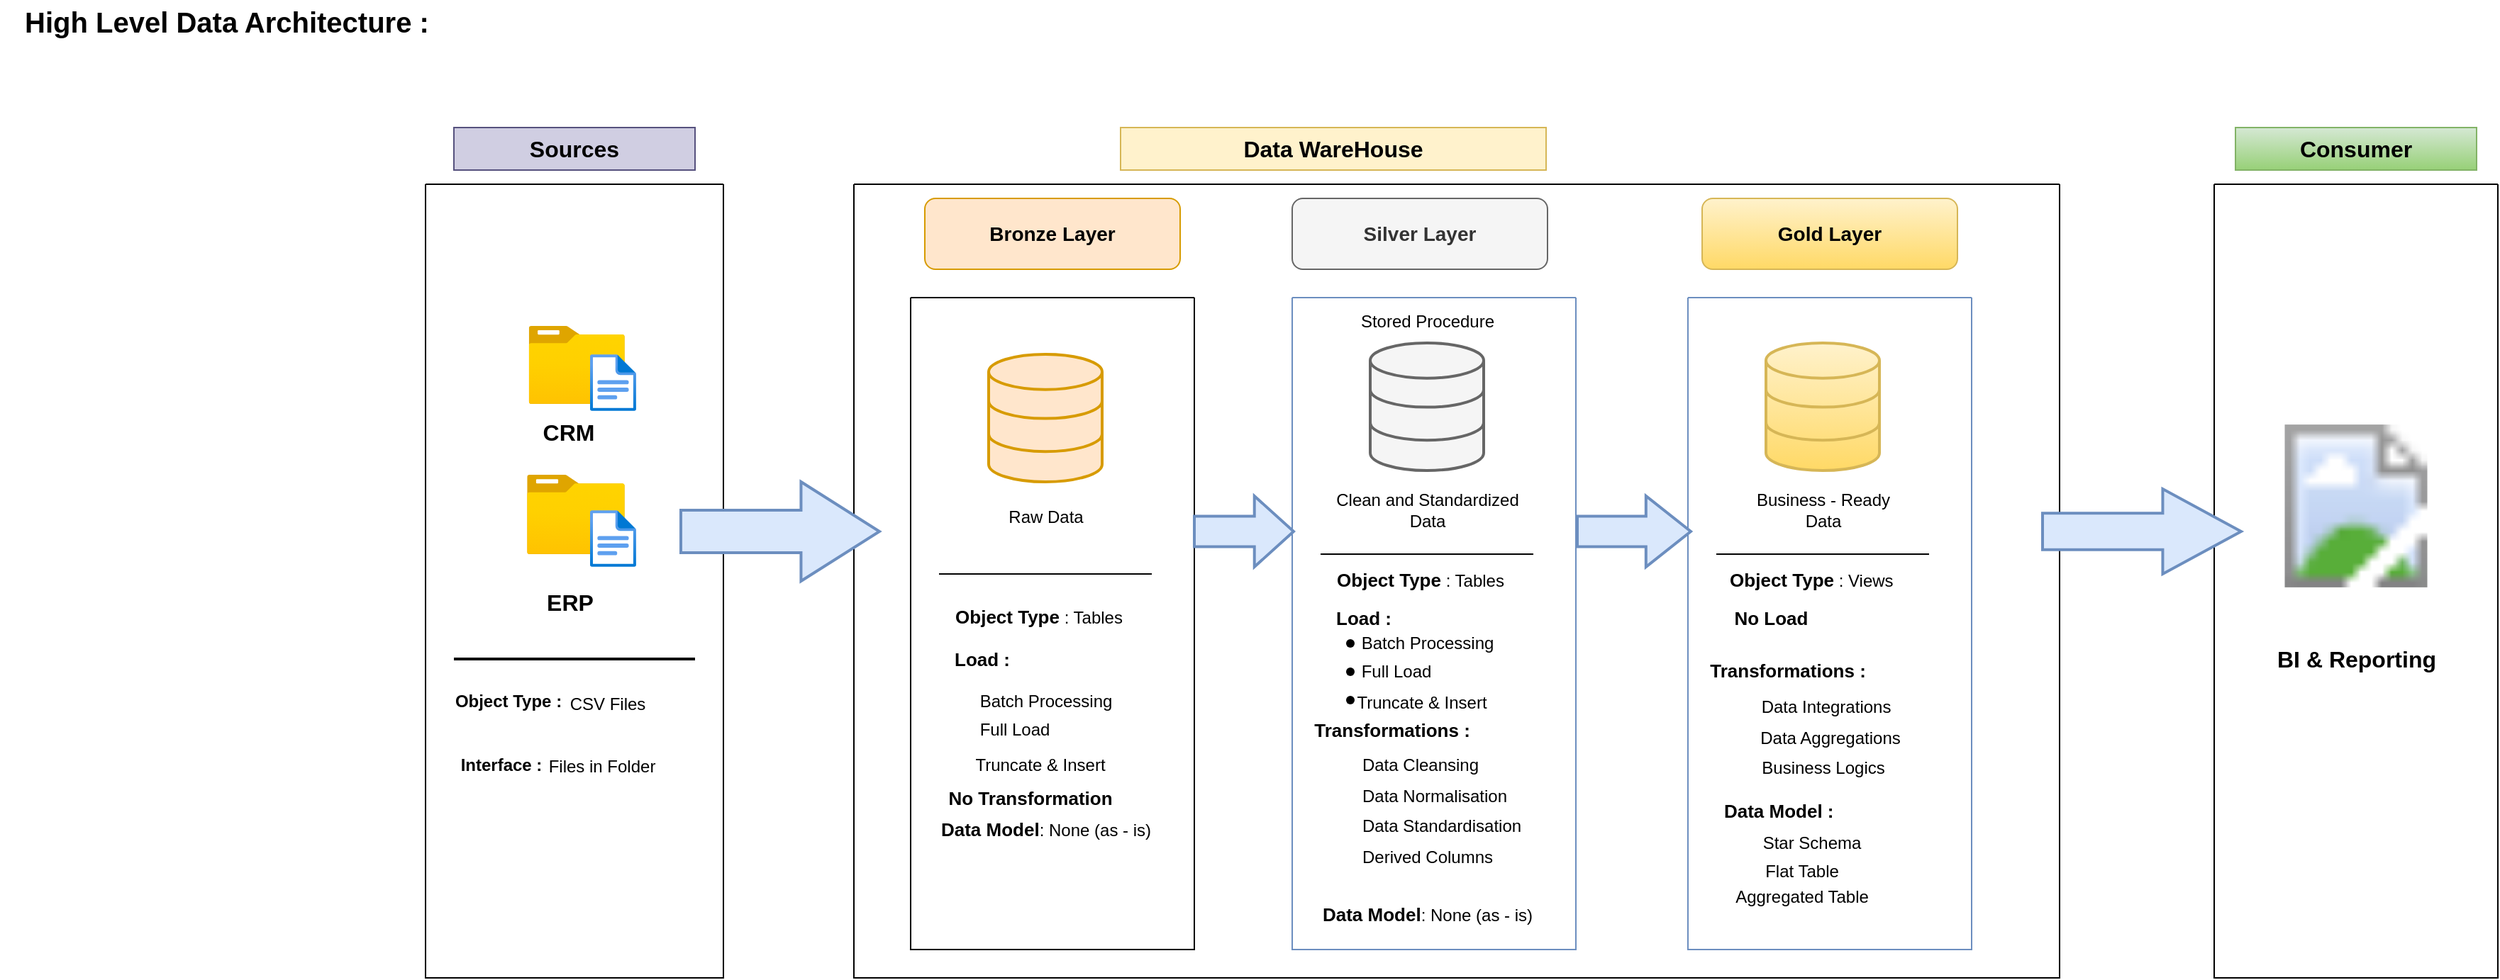 <mxfile version="28.2.0">
  <diagram name="Page-1" id="nBG2JU_Q9Ktdwau8soJL">
    <mxGraphModel grid="1" page="1" gridSize="10" guides="1" tooltips="1" connect="1" arrows="1" fold="1" pageScale="1" pageWidth="827" pageHeight="1169" background="none" math="0" shadow="0">
      <root>
        <mxCell id="0" />
        <mxCell id="1" parent="0" />
        <mxCell id="4nPgkNbgInn95ijhr_Vg-1" value="&lt;font style=&quot;font-size: 20px;&quot;&gt;&lt;b&gt;High Level Data Architecture :&lt;/b&gt;&lt;/font&gt;" style="text;html=1;align=center;verticalAlign=middle;whiteSpace=wrap;rounded=0;" vertex="1" parent="1">
          <mxGeometry x="-640" y="30" width="320" height="30" as="geometry" />
        </mxCell>
        <mxCell id="4nPgkNbgInn95ijhr_Vg-2" value="" style="swimlane;startSize=0;gradientColor=none;swimlaneFillColor=none;" vertex="1" parent="1">
          <mxGeometry x="-340" y="160" width="210" height="560" as="geometry" />
        </mxCell>
        <mxCell id="4nPgkNbgInn95ijhr_Vg-3" value="" style="image;aspect=fixed;html=1;points=[];align=center;fontSize=12;image=img/lib/azure2/general/Folder_Blank.svg;" vertex="1" parent="4nPgkNbgInn95ijhr_Vg-2">
          <mxGeometry x="72.73" y="100" width="67.77" height="55" as="geometry" />
        </mxCell>
        <mxCell id="4nPgkNbgInn95ijhr_Vg-4" value="" style="image;aspect=fixed;html=1;points=[];align=center;fontSize=12;image=img/lib/azure2/general/Folder_Blank.svg;" vertex="1" parent="4nPgkNbgInn95ijhr_Vg-2">
          <mxGeometry x="71.5" y="205" width="69" height="56.0" as="geometry" />
        </mxCell>
        <mxCell id="4nPgkNbgInn95ijhr_Vg-5" value="&lt;b&gt;&lt;font style=&quot;font-size: 16px;&quot;&gt;CRM&lt;/font&gt;&lt;/b&gt;" style="text;html=1;align=center;verticalAlign=middle;whiteSpace=wrap;rounded=0;" vertex="1" parent="4nPgkNbgInn95ijhr_Vg-2">
          <mxGeometry x="70.5" y="160" width="60" height="30" as="geometry" />
        </mxCell>
        <mxCell id="4nPgkNbgInn95ijhr_Vg-10" value="&lt;span style=&quot;font-size: 16px;&quot;&gt;&lt;b&gt;ERP&lt;/b&gt;&lt;/span&gt;" style="text;html=1;align=center;verticalAlign=middle;whiteSpace=wrap;rounded=0;" vertex="1" parent="4nPgkNbgInn95ijhr_Vg-2">
          <mxGeometry x="71.5" y="280" width="60" height="30" as="geometry" />
        </mxCell>
        <mxCell id="4nPgkNbgInn95ijhr_Vg-11" value="" style="line;strokeWidth=2;html=1;" vertex="1" parent="4nPgkNbgInn95ijhr_Vg-2">
          <mxGeometry x="20" y="330" width="170" height="10" as="geometry" />
        </mxCell>
        <mxCell id="4nPgkNbgInn95ijhr_Vg-14" value="&lt;b&gt;Object Type :&lt;/b&gt;" style="text;html=1;align=center;verticalAlign=middle;resizable=0;points=[];autosize=1;strokeColor=none;fillColor=none;" vertex="1" parent="4nPgkNbgInn95ijhr_Vg-2">
          <mxGeometry x="8" y="350" width="100" height="30" as="geometry" />
        </mxCell>
        <mxCell id="4nPgkNbgInn95ijhr_Vg-15" value="" style="image;aspect=fixed;html=1;points=[];align=center;fontSize=12;image=img/lib/azure2/general/File.svg;" vertex="1" parent="4nPgkNbgInn95ijhr_Vg-2">
          <mxGeometry x="116" y="120" width="32.46" height="40" as="geometry" />
        </mxCell>
        <mxCell id="4nPgkNbgInn95ijhr_Vg-24" value="" style="image;aspect=fixed;html=1;points=[];align=center;fontSize=12;image=img/lib/azure2/general/File.svg;" vertex="1" parent="4nPgkNbgInn95ijhr_Vg-2">
          <mxGeometry x="116" y="230" width="32.46" height="40" as="geometry" />
        </mxCell>
        <mxCell id="4nPgkNbgInn95ijhr_Vg-25" value="CSV Files" style="text;html=1;align=center;verticalAlign=middle;resizable=0;points=[];autosize=1;strokeColor=none;fillColor=none;" vertex="1" parent="4nPgkNbgInn95ijhr_Vg-2">
          <mxGeometry x="88" y="352" width="80" height="30" as="geometry" />
        </mxCell>
        <mxCell id="4nPgkNbgInn95ijhr_Vg-26" value="&lt;b&gt;Interface :&lt;/b&gt;" style="text;html=1;align=center;verticalAlign=middle;resizable=0;points=[];autosize=1;strokeColor=none;fillColor=none;" vertex="1" parent="4nPgkNbgInn95ijhr_Vg-2">
          <mxGeometry x="13" y="395" width="80" height="30" as="geometry" />
        </mxCell>
        <mxCell id="4nPgkNbgInn95ijhr_Vg-27" value="Files in Folder" style="text;html=1;align=center;verticalAlign=middle;resizable=0;points=[];autosize=1;strokeColor=none;fillColor=none;" vertex="1" parent="4nPgkNbgInn95ijhr_Vg-2">
          <mxGeometry x="74" y="396" width="100" height="30" as="geometry" />
        </mxCell>
        <mxCell id="4nPgkNbgInn95ijhr_Vg-31" value="" style="swimlane;startSize=0;" vertex="1" parent="1">
          <mxGeometry x="-38" y="160" width="850" height="560" as="geometry" />
        </mxCell>
        <mxCell id="4nPgkNbgInn95ijhr_Vg-36" value="" style="swimlane;startSize=0;" vertex="1" parent="4nPgkNbgInn95ijhr_Vg-31">
          <mxGeometry x="40" y="80" width="200" height="460" as="geometry" />
        </mxCell>
        <mxCell id="4nPgkNbgInn95ijhr_Vg-39" value="" style="html=1;verticalLabelPosition=bottom;align=center;labelBackgroundColor=#ffffff;verticalAlign=top;strokeWidth=2;strokeColor=#d79b00;shadow=0;dashed=0;shape=mxgraph.ios7.icons.data;fillColor=#ffe6cc;" vertex="1" parent="4nPgkNbgInn95ijhr_Vg-36">
          <mxGeometry x="55" y="40" width="80" height="90" as="geometry" />
        </mxCell>
        <mxCell id="4nPgkNbgInn95ijhr_Vg-41" value="Raw Data" style="text;html=1;align=center;verticalAlign=middle;resizable=0;points=[];autosize=1;strokeColor=none;fillColor=none;" vertex="1" parent="4nPgkNbgInn95ijhr_Vg-36">
          <mxGeometry x="55" y="140" width="80" height="30" as="geometry" />
        </mxCell>
        <mxCell id="4nPgkNbgInn95ijhr_Vg-42" value="" style="line;strokeWidth=1;rotatable=0;dashed=0;labelPosition=right;align=left;verticalAlign=middle;spacingTop=0;spacingLeft=6;points=[];portConstraint=eastwest;" vertex="1" parent="4nPgkNbgInn95ijhr_Vg-36">
          <mxGeometry x="20" y="190" width="150" height="10" as="geometry" />
        </mxCell>
        <mxCell id="4nPgkNbgInn95ijhr_Vg-43" value="&lt;b&gt;&lt;font style=&quot;font-size: 13px;&quot;&gt;Object Type&lt;/font&gt;&lt;/b&gt; : Tables" style="text;html=1;align=center;verticalAlign=middle;resizable=0;points=[];autosize=1;strokeColor=none;fillColor=none;" vertex="1" parent="4nPgkNbgInn95ijhr_Vg-36">
          <mxGeometry x="20" y="210" width="140" height="30" as="geometry" />
        </mxCell>
        <mxCell id="4nPgkNbgInn95ijhr_Vg-44" value="&lt;b&gt;&lt;font style=&quot;font-size: 13px;&quot;&gt;Load :&lt;/font&gt;&lt;/b&gt;" style="text;html=1;align=center;verticalAlign=middle;resizable=0;points=[];autosize=1;strokeColor=none;fillColor=none;" vertex="1" parent="4nPgkNbgInn95ijhr_Vg-36">
          <mxGeometry x="20" y="240" width="60" height="30" as="geometry" />
        </mxCell>
        <mxCell id="4nPgkNbgInn95ijhr_Vg-45" value="Batch Processing" style="text;html=1;align=center;verticalAlign=middle;resizable=0;points=[];autosize=1;strokeColor=none;fillColor=none;" vertex="1" parent="4nPgkNbgInn95ijhr_Vg-36">
          <mxGeometry x="35" y="270" width="120" height="30" as="geometry" />
        </mxCell>
        <mxCell id="4nPgkNbgInn95ijhr_Vg-46" value="Full Load" style="text;html=1;align=center;verticalAlign=middle;resizable=0;points=[];autosize=1;strokeColor=none;fillColor=none;" vertex="1" parent="4nPgkNbgInn95ijhr_Vg-36">
          <mxGeometry x="38" y="290" width="70" height="30" as="geometry" />
        </mxCell>
        <mxCell id="4nPgkNbgInn95ijhr_Vg-47" value="Truncate &amp;amp; Insert" style="text;html=1;align=center;verticalAlign=middle;resizable=0;points=[];autosize=1;strokeColor=none;fillColor=none;" vertex="1" parent="4nPgkNbgInn95ijhr_Vg-36">
          <mxGeometry x="31" y="315" width="120" height="30" as="geometry" />
        </mxCell>
        <mxCell id="4nPgkNbgInn95ijhr_Vg-49" value="&lt;b&gt;&lt;font style=&quot;font-size: 13px;&quot;&gt;Data Model&lt;/font&gt;&lt;/b&gt;: None (as - is)" style="text;html=1;align=center;verticalAlign=middle;resizable=0;points=[];autosize=1;strokeColor=none;fillColor=none;" vertex="1" parent="4nPgkNbgInn95ijhr_Vg-36">
          <mxGeometry x="10" y="360" width="170" height="30" as="geometry" />
        </mxCell>
        <mxCell id="4nPgkNbgInn95ijhr_Vg-38" value="&lt;b&gt;&lt;font style=&quot;font-size: 14px;&quot;&gt;Bronze Layer&lt;/font&gt;&lt;/b&gt;" style="rounded=1;whiteSpace=wrap;html=1;fillColor=#ffe6cc;strokeColor=#d79b00;" vertex="1" parent="4nPgkNbgInn95ijhr_Vg-31">
          <mxGeometry x="50" y="10" width="180" height="50" as="geometry" />
        </mxCell>
        <mxCell id="4nPgkNbgInn95ijhr_Vg-50" value="" style="swimlane;startSize=0;fillColor=#dae8fc;strokeColor=#6c8ebf;" vertex="1" parent="4nPgkNbgInn95ijhr_Vg-31">
          <mxGeometry x="309" y="80" width="200" height="460" as="geometry" />
        </mxCell>
        <mxCell id="4nPgkNbgInn95ijhr_Vg-51" value="" style="html=1;verticalLabelPosition=bottom;align=center;labelBackgroundColor=#ffffff;verticalAlign=top;strokeWidth=2;strokeColor=#666666;shadow=0;dashed=0;shape=mxgraph.ios7.icons.data;fillColor=#f5f5f5;fontColor=#333333;" vertex="1" parent="4nPgkNbgInn95ijhr_Vg-50">
          <mxGeometry x="55" y="32" width="80" height="90" as="geometry" />
        </mxCell>
        <mxCell id="4nPgkNbgInn95ijhr_Vg-52" value="Clean and Standardized&lt;div&gt;Data&lt;/div&gt;" style="text;html=1;align=center;verticalAlign=middle;resizable=0;points=[];autosize=1;strokeColor=none;fillColor=none;" vertex="1" parent="4nPgkNbgInn95ijhr_Vg-50">
          <mxGeometry x="20" y="130" width="150" height="40" as="geometry" />
        </mxCell>
        <mxCell id="4nPgkNbgInn95ijhr_Vg-53" value="" style="line;strokeWidth=1;rotatable=0;dashed=0;labelPosition=right;align=left;verticalAlign=middle;spacingTop=0;spacingLeft=6;points=[];portConstraint=eastwest;" vertex="1" parent="4nPgkNbgInn95ijhr_Vg-50">
          <mxGeometry x="20" y="176" width="150" height="10" as="geometry" />
        </mxCell>
        <mxCell id="4nPgkNbgInn95ijhr_Vg-54" value="&lt;b&gt;&lt;font style=&quot;font-size: 13px;&quot;&gt;Object Type&lt;/font&gt;&lt;/b&gt; : Tables" style="text;html=1;align=center;verticalAlign=middle;resizable=0;points=[];autosize=1;strokeColor=none;fillColor=none;" vertex="1" parent="4nPgkNbgInn95ijhr_Vg-50">
          <mxGeometry x="20" y="184" width="140" height="30" as="geometry" />
        </mxCell>
        <mxCell id="4nPgkNbgInn95ijhr_Vg-55" value="&lt;b&gt;&lt;font style=&quot;font-size: 13px;&quot;&gt;Load :&lt;/font&gt;&lt;/b&gt;" style="text;html=1;align=center;verticalAlign=middle;resizable=0;points=[];autosize=1;strokeColor=none;fillColor=none;" vertex="1" parent="4nPgkNbgInn95ijhr_Vg-50">
          <mxGeometry x="20" y="211" width="60" height="30" as="geometry" />
        </mxCell>
        <mxCell id="4nPgkNbgInn95ijhr_Vg-56" value="Batch Processing" style="text;html=1;align=center;verticalAlign=middle;resizable=0;points=[];autosize=1;strokeColor=none;fillColor=none;" vertex="1" parent="4nPgkNbgInn95ijhr_Vg-50">
          <mxGeometry x="35" y="229" width="120" height="30" as="geometry" />
        </mxCell>
        <mxCell id="4nPgkNbgInn95ijhr_Vg-57" value="Full Load" style="text;html=1;align=center;verticalAlign=middle;resizable=0;points=[];autosize=1;strokeColor=none;fillColor=none;" vertex="1" parent="4nPgkNbgInn95ijhr_Vg-50">
          <mxGeometry x="38" y="249" width="70" height="30" as="geometry" />
        </mxCell>
        <mxCell id="4nPgkNbgInn95ijhr_Vg-58" value="Truncate &amp;amp; Insert" style="text;html=1;align=center;verticalAlign=middle;resizable=0;points=[];autosize=1;strokeColor=none;fillColor=none;" vertex="1" parent="4nPgkNbgInn95ijhr_Vg-50">
          <mxGeometry x="31" y="271" width="120" height="30" as="geometry" />
        </mxCell>
        <mxCell id="4nPgkNbgInn95ijhr_Vg-59" value="&lt;b&gt;&lt;font style=&quot;font-size: 13px;&quot;&gt;Data Model&lt;/font&gt;&lt;/b&gt;: None (as - is)" style="text;html=1;align=center;verticalAlign=middle;resizable=0;points=[];autosize=1;strokeColor=none;fillColor=none;" vertex="1" parent="4nPgkNbgInn95ijhr_Vg-50">
          <mxGeometry x="10" y="420" width="170" height="30" as="geometry" />
        </mxCell>
        <mxCell id="4nPgkNbgInn95ijhr_Vg-61" value="&lt;b&gt;&lt;font style=&quot;font-size: 13px;&quot;&gt;Transformations :&lt;/font&gt;&lt;/b&gt;" style="text;html=1;align=center;verticalAlign=middle;resizable=0;points=[];autosize=1;strokeColor=none;fillColor=none;" vertex="1" parent="4nPgkNbgInn95ijhr_Vg-50">
          <mxGeometry x="5" y="290" width="130" height="30" as="geometry" />
        </mxCell>
        <mxCell id="4nPgkNbgInn95ijhr_Vg-63" value="" style="shape=waypoint;sketch=0;size=6;pointerEvents=1;points=[];fillColor=none;resizable=0;rotatable=0;perimeter=centerPerimeter;snapToPoint=1;" vertex="1" parent="4nPgkNbgInn95ijhr_Vg-50">
          <mxGeometry x="31" y="234" width="20" height="20" as="geometry" />
        </mxCell>
        <mxCell id="4nPgkNbgInn95ijhr_Vg-64" value="" style="shape=waypoint;sketch=0;size=6;pointerEvents=1;points=[];fillColor=none;resizable=0;rotatable=0;perimeter=centerPerimeter;snapToPoint=1;" vertex="1" parent="4nPgkNbgInn95ijhr_Vg-50">
          <mxGeometry x="31" y="254" width="20" height="20" as="geometry" />
        </mxCell>
        <mxCell id="4nPgkNbgInn95ijhr_Vg-66" value="" style="shape=waypoint;sketch=0;size=6;pointerEvents=1;points=[];fillColor=none;resizable=0;rotatable=0;perimeter=centerPerimeter;snapToPoint=1;" vertex="1" parent="4nPgkNbgInn95ijhr_Vg-50">
          <mxGeometry x="31" y="274" width="20" height="20" as="geometry" />
        </mxCell>
        <mxCell id="4nPgkNbgInn95ijhr_Vg-67" value="Data Cleansing" style="text;html=1;align=center;verticalAlign=middle;resizable=0;points=[];autosize=1;strokeColor=none;fillColor=none;" vertex="1" parent="4nPgkNbgInn95ijhr_Vg-50">
          <mxGeometry x="35" y="315" width="110" height="30" as="geometry" />
        </mxCell>
        <mxCell id="4nPgkNbgInn95ijhr_Vg-68" value="Data Normalisation" style="text;html=1;align=center;verticalAlign=middle;resizable=0;points=[];autosize=1;strokeColor=none;fillColor=none;" vertex="1" parent="4nPgkNbgInn95ijhr_Vg-50">
          <mxGeometry x="35" y="337" width="130" height="30" as="geometry" />
        </mxCell>
        <mxCell id="4nPgkNbgInn95ijhr_Vg-71" value="Data Standardisation" style="text;html=1;align=center;verticalAlign=middle;resizable=0;points=[];autosize=1;strokeColor=none;fillColor=none;" vertex="1" parent="4nPgkNbgInn95ijhr_Vg-50">
          <mxGeometry x="35" y="358" width="140" height="30" as="geometry" />
        </mxCell>
        <mxCell id="4nPgkNbgInn95ijhr_Vg-72" value="Derived Columns" style="text;html=1;align=center;verticalAlign=middle;resizable=0;points=[];autosize=1;strokeColor=none;fillColor=none;" vertex="1" parent="4nPgkNbgInn95ijhr_Vg-50">
          <mxGeometry x="35" y="380" width="120" height="30" as="geometry" />
        </mxCell>
        <mxCell id="4nPgkNbgInn95ijhr_Vg-73" value="Stored Procedure" style="text;html=1;align=center;verticalAlign=middle;resizable=0;points=[];autosize=1;strokeColor=none;fillColor=none;" vertex="1" parent="4nPgkNbgInn95ijhr_Vg-50">
          <mxGeometry x="35" y="2" width="120" height="30" as="geometry" />
        </mxCell>
        <mxCell id="4nPgkNbgInn95ijhr_Vg-74" value="&lt;span style=&quot;font-size: 14px;&quot;&gt;&lt;b&gt;Silver Layer&lt;/b&gt;&lt;/span&gt;" style="rounded=1;whiteSpace=wrap;html=1;fillColor=#f5f5f5;strokeColor=#666666;fontColor=#333333;" vertex="1" parent="4nPgkNbgInn95ijhr_Vg-31">
          <mxGeometry x="309" y="10" width="180" height="50" as="geometry" />
        </mxCell>
        <mxCell id="4nPgkNbgInn95ijhr_Vg-95" value="" style="swimlane;startSize=0;fillColor=#dae8fc;strokeColor=#6c8ebf;" vertex="1" parent="4nPgkNbgInn95ijhr_Vg-31">
          <mxGeometry x="588" y="80" width="200" height="460" as="geometry" />
        </mxCell>
        <mxCell id="4nPgkNbgInn95ijhr_Vg-96" value="" style="html=1;verticalLabelPosition=bottom;align=center;labelBackgroundColor=#ffffff;verticalAlign=top;strokeWidth=2;strokeColor=#d6b656;shadow=0;dashed=0;shape=mxgraph.ios7.icons.data;fillColor=#fff2cc;gradientColor=#ffd966;" vertex="1" parent="4nPgkNbgInn95ijhr_Vg-95">
          <mxGeometry x="55" y="32" width="80" height="90" as="geometry" />
        </mxCell>
        <mxCell id="4nPgkNbgInn95ijhr_Vg-97" value="Business - Ready&lt;div&gt;Data&lt;/div&gt;" style="text;html=1;align=center;verticalAlign=middle;resizable=0;points=[];autosize=1;strokeColor=none;fillColor=none;" vertex="1" parent="4nPgkNbgInn95ijhr_Vg-95">
          <mxGeometry x="35" y="130" width="120" height="40" as="geometry" />
        </mxCell>
        <mxCell id="4nPgkNbgInn95ijhr_Vg-98" value="" style="line;strokeWidth=1;rotatable=0;dashed=0;labelPosition=right;align=left;verticalAlign=middle;spacingTop=0;spacingLeft=6;points=[];portConstraint=eastwest;" vertex="1" parent="4nPgkNbgInn95ijhr_Vg-95">
          <mxGeometry x="20" y="176" width="150" height="10" as="geometry" />
        </mxCell>
        <mxCell id="4nPgkNbgInn95ijhr_Vg-99" value="&lt;b&gt;&lt;font style=&quot;font-size: 13px;&quot;&gt;Object Type&lt;/font&gt;&lt;/b&gt; : Views&amp;nbsp;&amp;nbsp;" style="text;html=1;align=center;verticalAlign=middle;resizable=0;points=[];autosize=1;strokeColor=none;fillColor=none;" vertex="1" parent="4nPgkNbgInn95ijhr_Vg-95">
          <mxGeometry x="15" y="184" width="150" height="30" as="geometry" />
        </mxCell>
        <mxCell id="4nPgkNbgInn95ijhr_Vg-100" value="&lt;b&gt;&lt;font style=&quot;font-size: 13px;&quot;&gt;No Load&amp;nbsp;&lt;/font&gt;&lt;/b&gt;" style="text;html=1;align=center;verticalAlign=middle;resizable=0;points=[];autosize=1;strokeColor=none;fillColor=none;" vertex="1" parent="4nPgkNbgInn95ijhr_Vg-95">
          <mxGeometry x="20" y="211" width="80" height="30" as="geometry" />
        </mxCell>
        <mxCell id="4nPgkNbgInn95ijhr_Vg-104" value="&lt;b&gt;&lt;font style=&quot;font-size: 13px;&quot;&gt;&amp;nbsp; Data Model :&lt;/font&gt;&lt;/b&gt;" style="text;html=1;align=center;verticalAlign=middle;resizable=0;points=[];autosize=1;strokeColor=none;fillColor=none;" vertex="1" parent="4nPgkNbgInn95ijhr_Vg-95">
          <mxGeometry x="5" y="347" width="110" height="30" as="geometry" />
        </mxCell>
        <mxCell id="4nPgkNbgInn95ijhr_Vg-105" value="&lt;b&gt;&lt;font style=&quot;font-size: 13px;&quot;&gt;Transformations :&lt;/font&gt;&lt;/b&gt;" style="text;html=1;align=center;verticalAlign=middle;resizable=0;points=[];autosize=1;strokeColor=none;fillColor=none;" vertex="1" parent="4nPgkNbgInn95ijhr_Vg-95">
          <mxGeometry x="5" y="248" width="130" height="30" as="geometry" />
        </mxCell>
        <mxCell id="4nPgkNbgInn95ijhr_Vg-109" value="Data Integrations" style="text;html=1;align=center;verticalAlign=middle;resizable=0;points=[];autosize=1;strokeColor=none;fillColor=none;" vertex="1" parent="4nPgkNbgInn95ijhr_Vg-95">
          <mxGeometry x="42" y="274" width="110" height="30" as="geometry" />
        </mxCell>
        <mxCell id="4nPgkNbgInn95ijhr_Vg-110" value="Data Aggregations" style="text;html=1;align=center;verticalAlign=middle;resizable=0;points=[];autosize=1;strokeColor=none;fillColor=none;" vertex="1" parent="4nPgkNbgInn95ijhr_Vg-95">
          <mxGeometry x="40" y="296" width="120" height="30" as="geometry" />
        </mxCell>
        <mxCell id="4nPgkNbgInn95ijhr_Vg-111" value="Business Logics" style="text;html=1;align=center;verticalAlign=middle;resizable=0;points=[];autosize=1;strokeColor=none;fillColor=none;" vertex="1" parent="4nPgkNbgInn95ijhr_Vg-95">
          <mxGeometry x="40" y="317" width="110" height="30" as="geometry" />
        </mxCell>
        <mxCell id="4nPgkNbgInn95ijhr_Vg-114" value="Star Schema" style="text;html=1;align=center;verticalAlign=middle;resizable=0;points=[];autosize=1;strokeColor=none;fillColor=none;" vertex="1" parent="4nPgkNbgInn95ijhr_Vg-95">
          <mxGeometry x="42" y="370" width="90" height="30" as="geometry" />
        </mxCell>
        <mxCell id="4nPgkNbgInn95ijhr_Vg-115" value="Flat Table" style="text;html=1;align=center;verticalAlign=middle;resizable=0;points=[];autosize=1;strokeColor=none;fillColor=none;" vertex="1" parent="4nPgkNbgInn95ijhr_Vg-95">
          <mxGeometry x="40" y="390" width="80" height="30" as="geometry" />
        </mxCell>
        <mxCell id="4nPgkNbgInn95ijhr_Vg-118" value="&lt;span style=&quot;font-size: 14px;&quot;&gt;&lt;b&gt;Gold Layer&lt;/b&gt;&lt;/span&gt;" style="rounded=1;whiteSpace=wrap;html=1;fillColor=#fff2cc;strokeColor=#d6b656;gradientColor=#ffd966;" vertex="1" parent="4nPgkNbgInn95ijhr_Vg-31">
          <mxGeometry x="598" y="10" width="180" height="50" as="geometry" />
        </mxCell>
        <mxCell id="4nPgkNbgInn95ijhr_Vg-120" value="" style="shape=mxgraph.arrows.arrow_right;html=1;verticalLabelPosition=bottom;verticalAlign=top;strokeWidth=2;strokeColor=#6c8ebf;fillColor=#dae8fc;" vertex="1" parent="4nPgkNbgInn95ijhr_Vg-31">
          <mxGeometry x="240" y="220" width="70" height="50" as="geometry" />
        </mxCell>
        <mxCell id="4nPgkNbgInn95ijhr_Vg-121" value="" style="shape=mxgraph.arrows.arrow_right;html=1;verticalLabelPosition=bottom;verticalAlign=top;strokeWidth=2;strokeColor=#6c8ebf;fillColor=#dae8fc;" vertex="1" parent="4nPgkNbgInn95ijhr_Vg-31">
          <mxGeometry x="510" y="220" width="80" height="50" as="geometry" />
        </mxCell>
        <mxCell id="4nPgkNbgInn95ijhr_Vg-32" value="&lt;b&gt;&lt;font style=&quot;font-size: 16px;&quot;&gt;Data WareHouse&lt;/font&gt;&lt;/b&gt;" style="rounded=0;whiteSpace=wrap;html=1;fillColor=#fff2cc;strokeColor=#d6b656;" vertex="1" parent="1">
          <mxGeometry x="150" y="120" width="300" height="30" as="geometry" />
        </mxCell>
        <mxCell id="4nPgkNbgInn95ijhr_Vg-35" value="&lt;span style=&quot;font-size: 16px;&quot;&gt;&lt;b&gt;Sources&lt;/b&gt;&lt;/span&gt;" style="rounded=0;whiteSpace=wrap;html=1;fillColor=#d0cee2;strokeColor=#56517e;" vertex="1" parent="1">
          <mxGeometry x="-320" y="120" width="170" height="30" as="geometry" />
        </mxCell>
        <mxCell id="4nPgkNbgInn95ijhr_Vg-48" value="&lt;b&gt;&lt;font style=&quot;font-size: 13px;&quot;&gt;No Transformation&lt;/font&gt;&lt;/b&gt;" style="text;html=1;align=center;verticalAlign=middle;resizable=0;points=[];autosize=1;strokeColor=none;fillColor=none;" vertex="1" parent="1">
          <mxGeometry x="16" y="578" width="140" height="30" as="geometry" />
        </mxCell>
        <mxCell id="4nPgkNbgInn95ijhr_Vg-77" value="" style="shape=mxgraph.arrows.arrow_right;html=1;verticalLabelPosition=bottom;verticalAlign=top;strokeWidth=2;strokeColor=#6c8ebf;fillColor=#dae8fc;" vertex="1" parent="1">
          <mxGeometry x="-160" y="370" width="140" height="70" as="geometry" />
        </mxCell>
        <mxCell id="4nPgkNbgInn95ijhr_Vg-116" value="Aggregated Table" style="text;html=1;align=center;verticalAlign=middle;resizable=0;points=[];autosize=1;strokeColor=none;fillColor=none;" vertex="1" parent="1">
          <mxGeometry x="570" y="648" width="120" height="30" as="geometry" />
        </mxCell>
        <mxCell id="4nPgkNbgInn95ijhr_Vg-123" value="" style="swimlane;startSize=0;" vertex="1" parent="1">
          <mxGeometry x="921" y="160" width="200" height="560" as="geometry" />
        </mxCell>
        <mxCell id="4nPgkNbgInn95ijhr_Vg-124" value="" style="image;aspect=fixed;html=1;points=[];align=center;fontSize=12;image=img/lib/azure2/power_platform/PowerBI.svg;" vertex="1" parent="4nPgkNbgInn95ijhr_Vg-123">
          <mxGeometry x="49.75" y="160" width="100.5" height="134" as="geometry" />
        </mxCell>
        <mxCell id="4nPgkNbgInn95ijhr_Vg-125" value="&lt;font style=&quot;font-size: 16px;&quot;&gt;&lt;b&gt;BI &amp;amp; Reporting&lt;/b&gt;&lt;/font&gt;" style="text;html=1;align=center;verticalAlign=middle;resizable=0;points=[];autosize=1;strokeColor=none;fillColor=none;" vertex="1" parent="4nPgkNbgInn95ijhr_Vg-123">
          <mxGeometry x="30" y="320" width="140" height="30" as="geometry" />
        </mxCell>
        <mxCell id="4nPgkNbgInn95ijhr_Vg-132" value="&lt;span style=&quot;font-size: 16px;&quot;&gt;&lt;b&gt;Consumer&lt;/b&gt;&lt;/span&gt;" style="rounded=0;whiteSpace=wrap;html=1;fillColor=#d5e8d4;strokeColor=#82b366;gradientColor=#97d077;" vertex="1" parent="1">
          <mxGeometry x="936" y="120" width="170" height="30" as="geometry" />
        </mxCell>
        <mxCell id="4nPgkNbgInn95ijhr_Vg-133" value="" style="shape=mxgraph.arrows.arrow_right;html=1;verticalLabelPosition=bottom;verticalAlign=top;strokeWidth=2;strokeColor=#6c8ebf;fillColor=#dae8fc;" vertex="1" parent="1">
          <mxGeometry x="800" y="375" width="140" height="60" as="geometry" />
        </mxCell>
      </root>
    </mxGraphModel>
  </diagram>
</mxfile>
